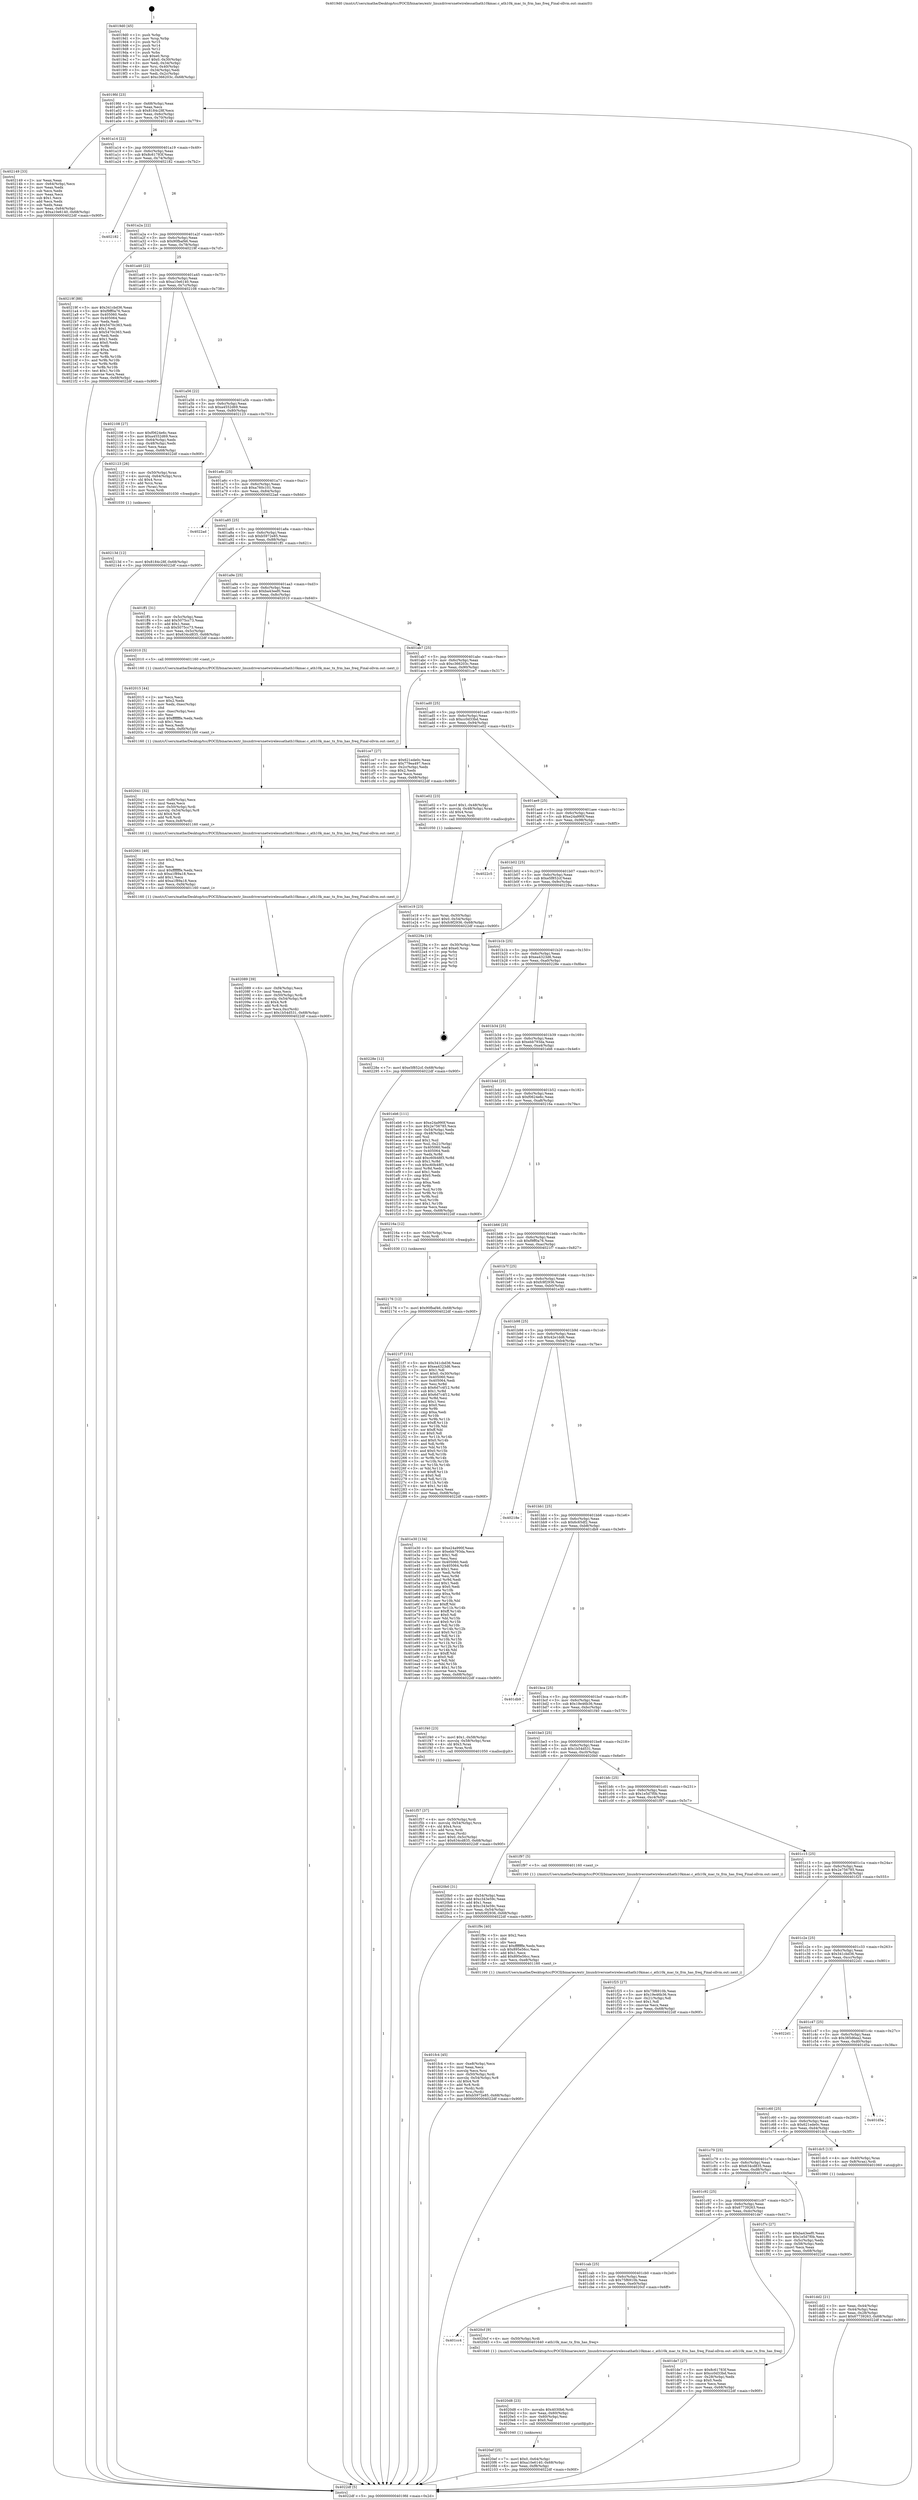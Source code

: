 digraph "0x4019d0" {
  label = "0x4019d0 (/mnt/c/Users/mathe/Desktop/tcc/POCII/binaries/extr_linuxdriversnetwirelessathath10kmac.c_ath10k_mac_tx_frm_has_freq_Final-ollvm.out::main(0))"
  labelloc = "t"
  node[shape=record]

  Entry [label="",width=0.3,height=0.3,shape=circle,fillcolor=black,style=filled]
  "0x4019fd" [label="{
     0x4019fd [23]\l
     | [instrs]\l
     &nbsp;&nbsp;0x4019fd \<+3\>: mov -0x68(%rbp),%eax\l
     &nbsp;&nbsp;0x401a00 \<+2\>: mov %eax,%ecx\l
     &nbsp;&nbsp;0x401a02 \<+6\>: sub $0x8184c28f,%ecx\l
     &nbsp;&nbsp;0x401a08 \<+3\>: mov %eax,-0x6c(%rbp)\l
     &nbsp;&nbsp;0x401a0b \<+3\>: mov %ecx,-0x70(%rbp)\l
     &nbsp;&nbsp;0x401a0e \<+6\>: je 0000000000402149 \<main+0x779\>\l
  }"]
  "0x402149" [label="{
     0x402149 [33]\l
     | [instrs]\l
     &nbsp;&nbsp;0x402149 \<+2\>: xor %eax,%eax\l
     &nbsp;&nbsp;0x40214b \<+3\>: mov -0x64(%rbp),%ecx\l
     &nbsp;&nbsp;0x40214e \<+2\>: mov %eax,%edx\l
     &nbsp;&nbsp;0x402150 \<+2\>: sub %ecx,%edx\l
     &nbsp;&nbsp;0x402152 \<+2\>: mov %eax,%ecx\l
     &nbsp;&nbsp;0x402154 \<+3\>: sub $0x1,%ecx\l
     &nbsp;&nbsp;0x402157 \<+2\>: add %ecx,%edx\l
     &nbsp;&nbsp;0x402159 \<+2\>: sub %edx,%eax\l
     &nbsp;&nbsp;0x40215b \<+3\>: mov %eax,-0x64(%rbp)\l
     &nbsp;&nbsp;0x40215e \<+7\>: movl $0xa10e6140,-0x68(%rbp)\l
     &nbsp;&nbsp;0x402165 \<+5\>: jmp 00000000004022df \<main+0x90f\>\l
  }"]
  "0x401a14" [label="{
     0x401a14 [22]\l
     | [instrs]\l
     &nbsp;&nbsp;0x401a14 \<+5\>: jmp 0000000000401a19 \<main+0x49\>\l
     &nbsp;&nbsp;0x401a19 \<+3\>: mov -0x6c(%rbp),%eax\l
     &nbsp;&nbsp;0x401a1c \<+5\>: sub $0x8c61783f,%eax\l
     &nbsp;&nbsp;0x401a21 \<+3\>: mov %eax,-0x74(%rbp)\l
     &nbsp;&nbsp;0x401a24 \<+6\>: je 0000000000402182 \<main+0x7b2\>\l
  }"]
  Exit [label="",width=0.3,height=0.3,shape=circle,fillcolor=black,style=filled,peripheries=2]
  "0x402182" [label="{
     0x402182\l
  }", style=dashed]
  "0x401a2a" [label="{
     0x401a2a [22]\l
     | [instrs]\l
     &nbsp;&nbsp;0x401a2a \<+5\>: jmp 0000000000401a2f \<main+0x5f\>\l
     &nbsp;&nbsp;0x401a2f \<+3\>: mov -0x6c(%rbp),%eax\l
     &nbsp;&nbsp;0x401a32 \<+5\>: sub $0x90fbaf46,%eax\l
     &nbsp;&nbsp;0x401a37 \<+3\>: mov %eax,-0x78(%rbp)\l
     &nbsp;&nbsp;0x401a3a \<+6\>: je 000000000040219f \<main+0x7cf\>\l
  }"]
  "0x402176" [label="{
     0x402176 [12]\l
     | [instrs]\l
     &nbsp;&nbsp;0x402176 \<+7\>: movl $0x90fbaf46,-0x68(%rbp)\l
     &nbsp;&nbsp;0x40217d \<+5\>: jmp 00000000004022df \<main+0x90f\>\l
  }"]
  "0x40219f" [label="{
     0x40219f [88]\l
     | [instrs]\l
     &nbsp;&nbsp;0x40219f \<+5\>: mov $0x341cbd36,%eax\l
     &nbsp;&nbsp;0x4021a4 \<+5\>: mov $0xf9ff0a76,%ecx\l
     &nbsp;&nbsp;0x4021a9 \<+7\>: mov 0x405060,%edx\l
     &nbsp;&nbsp;0x4021b0 \<+7\>: mov 0x405064,%esi\l
     &nbsp;&nbsp;0x4021b7 \<+2\>: mov %edx,%edi\l
     &nbsp;&nbsp;0x4021b9 \<+6\>: add $0x5470c363,%edi\l
     &nbsp;&nbsp;0x4021bf \<+3\>: sub $0x1,%edi\l
     &nbsp;&nbsp;0x4021c2 \<+6\>: sub $0x5470c363,%edi\l
     &nbsp;&nbsp;0x4021c8 \<+3\>: imul %edi,%edx\l
     &nbsp;&nbsp;0x4021cb \<+3\>: and $0x1,%edx\l
     &nbsp;&nbsp;0x4021ce \<+3\>: cmp $0x0,%edx\l
     &nbsp;&nbsp;0x4021d1 \<+4\>: sete %r8b\l
     &nbsp;&nbsp;0x4021d5 \<+3\>: cmp $0xa,%esi\l
     &nbsp;&nbsp;0x4021d8 \<+4\>: setl %r9b\l
     &nbsp;&nbsp;0x4021dc \<+3\>: mov %r8b,%r10b\l
     &nbsp;&nbsp;0x4021df \<+3\>: and %r9b,%r10b\l
     &nbsp;&nbsp;0x4021e2 \<+3\>: xor %r9b,%r8b\l
     &nbsp;&nbsp;0x4021e5 \<+3\>: or %r8b,%r10b\l
     &nbsp;&nbsp;0x4021e8 \<+4\>: test $0x1,%r10b\l
     &nbsp;&nbsp;0x4021ec \<+3\>: cmovne %ecx,%eax\l
     &nbsp;&nbsp;0x4021ef \<+3\>: mov %eax,-0x68(%rbp)\l
     &nbsp;&nbsp;0x4021f2 \<+5\>: jmp 00000000004022df \<main+0x90f\>\l
  }"]
  "0x401a40" [label="{
     0x401a40 [22]\l
     | [instrs]\l
     &nbsp;&nbsp;0x401a40 \<+5\>: jmp 0000000000401a45 \<main+0x75\>\l
     &nbsp;&nbsp;0x401a45 \<+3\>: mov -0x6c(%rbp),%eax\l
     &nbsp;&nbsp;0x401a48 \<+5\>: sub $0xa10e6140,%eax\l
     &nbsp;&nbsp;0x401a4d \<+3\>: mov %eax,-0x7c(%rbp)\l
     &nbsp;&nbsp;0x401a50 \<+6\>: je 0000000000402108 \<main+0x738\>\l
  }"]
  "0x40213d" [label="{
     0x40213d [12]\l
     | [instrs]\l
     &nbsp;&nbsp;0x40213d \<+7\>: movl $0x8184c28f,-0x68(%rbp)\l
     &nbsp;&nbsp;0x402144 \<+5\>: jmp 00000000004022df \<main+0x90f\>\l
  }"]
  "0x402108" [label="{
     0x402108 [27]\l
     | [instrs]\l
     &nbsp;&nbsp;0x402108 \<+5\>: mov $0xf0624e6c,%eax\l
     &nbsp;&nbsp;0x40210d \<+5\>: mov $0xa4552d69,%ecx\l
     &nbsp;&nbsp;0x402112 \<+3\>: mov -0x64(%rbp),%edx\l
     &nbsp;&nbsp;0x402115 \<+3\>: cmp -0x48(%rbp),%edx\l
     &nbsp;&nbsp;0x402118 \<+3\>: cmovl %ecx,%eax\l
     &nbsp;&nbsp;0x40211b \<+3\>: mov %eax,-0x68(%rbp)\l
     &nbsp;&nbsp;0x40211e \<+5\>: jmp 00000000004022df \<main+0x90f\>\l
  }"]
  "0x401a56" [label="{
     0x401a56 [22]\l
     | [instrs]\l
     &nbsp;&nbsp;0x401a56 \<+5\>: jmp 0000000000401a5b \<main+0x8b\>\l
     &nbsp;&nbsp;0x401a5b \<+3\>: mov -0x6c(%rbp),%eax\l
     &nbsp;&nbsp;0x401a5e \<+5\>: sub $0xa4552d69,%eax\l
     &nbsp;&nbsp;0x401a63 \<+3\>: mov %eax,-0x80(%rbp)\l
     &nbsp;&nbsp;0x401a66 \<+6\>: je 0000000000402123 \<main+0x753\>\l
  }"]
  "0x4020ef" [label="{
     0x4020ef [25]\l
     | [instrs]\l
     &nbsp;&nbsp;0x4020ef \<+7\>: movl $0x0,-0x64(%rbp)\l
     &nbsp;&nbsp;0x4020f6 \<+7\>: movl $0xa10e6140,-0x68(%rbp)\l
     &nbsp;&nbsp;0x4020fd \<+6\>: mov %eax,-0xf8(%rbp)\l
     &nbsp;&nbsp;0x402103 \<+5\>: jmp 00000000004022df \<main+0x90f\>\l
  }"]
  "0x402123" [label="{
     0x402123 [26]\l
     | [instrs]\l
     &nbsp;&nbsp;0x402123 \<+4\>: mov -0x50(%rbp),%rax\l
     &nbsp;&nbsp;0x402127 \<+4\>: movslq -0x64(%rbp),%rcx\l
     &nbsp;&nbsp;0x40212b \<+4\>: shl $0x4,%rcx\l
     &nbsp;&nbsp;0x40212f \<+3\>: add %rcx,%rax\l
     &nbsp;&nbsp;0x402132 \<+3\>: mov (%rax),%rax\l
     &nbsp;&nbsp;0x402135 \<+3\>: mov %rax,%rdi\l
     &nbsp;&nbsp;0x402138 \<+5\>: call 0000000000401030 \<free@plt\>\l
     | [calls]\l
     &nbsp;&nbsp;0x401030 \{1\} (unknown)\l
  }"]
  "0x401a6c" [label="{
     0x401a6c [25]\l
     | [instrs]\l
     &nbsp;&nbsp;0x401a6c \<+5\>: jmp 0000000000401a71 \<main+0xa1\>\l
     &nbsp;&nbsp;0x401a71 \<+3\>: mov -0x6c(%rbp),%eax\l
     &nbsp;&nbsp;0x401a74 \<+5\>: sub $0xa760c101,%eax\l
     &nbsp;&nbsp;0x401a79 \<+6\>: mov %eax,-0x84(%rbp)\l
     &nbsp;&nbsp;0x401a7f \<+6\>: je 00000000004022ad \<main+0x8dd\>\l
  }"]
  "0x4020d8" [label="{
     0x4020d8 [23]\l
     | [instrs]\l
     &nbsp;&nbsp;0x4020d8 \<+10\>: movabs $0x4030b6,%rdi\l
     &nbsp;&nbsp;0x4020e2 \<+3\>: mov %eax,-0x60(%rbp)\l
     &nbsp;&nbsp;0x4020e5 \<+3\>: mov -0x60(%rbp),%esi\l
     &nbsp;&nbsp;0x4020e8 \<+2\>: mov $0x0,%al\l
     &nbsp;&nbsp;0x4020ea \<+5\>: call 0000000000401040 \<printf@plt\>\l
     | [calls]\l
     &nbsp;&nbsp;0x401040 \{1\} (unknown)\l
  }"]
  "0x4022ad" [label="{
     0x4022ad\l
  }", style=dashed]
  "0x401a85" [label="{
     0x401a85 [25]\l
     | [instrs]\l
     &nbsp;&nbsp;0x401a85 \<+5\>: jmp 0000000000401a8a \<main+0xba\>\l
     &nbsp;&nbsp;0x401a8a \<+3\>: mov -0x6c(%rbp),%eax\l
     &nbsp;&nbsp;0x401a8d \<+5\>: sub $0xb5972e85,%eax\l
     &nbsp;&nbsp;0x401a92 \<+6\>: mov %eax,-0x88(%rbp)\l
     &nbsp;&nbsp;0x401a98 \<+6\>: je 0000000000401ff1 \<main+0x621\>\l
  }"]
  "0x401cc4" [label="{
     0x401cc4\l
  }", style=dashed]
  "0x401ff1" [label="{
     0x401ff1 [31]\l
     | [instrs]\l
     &nbsp;&nbsp;0x401ff1 \<+3\>: mov -0x5c(%rbp),%eax\l
     &nbsp;&nbsp;0x401ff4 \<+5\>: add $0x5075cc73,%eax\l
     &nbsp;&nbsp;0x401ff9 \<+3\>: add $0x1,%eax\l
     &nbsp;&nbsp;0x401ffc \<+5\>: sub $0x5075cc73,%eax\l
     &nbsp;&nbsp;0x402001 \<+3\>: mov %eax,-0x5c(%rbp)\l
     &nbsp;&nbsp;0x402004 \<+7\>: movl $0x634cd835,-0x68(%rbp)\l
     &nbsp;&nbsp;0x40200b \<+5\>: jmp 00000000004022df \<main+0x90f\>\l
  }"]
  "0x401a9e" [label="{
     0x401a9e [25]\l
     | [instrs]\l
     &nbsp;&nbsp;0x401a9e \<+5\>: jmp 0000000000401aa3 \<main+0xd3\>\l
     &nbsp;&nbsp;0x401aa3 \<+3\>: mov -0x6c(%rbp),%eax\l
     &nbsp;&nbsp;0x401aa6 \<+5\>: sub $0xba43eef0,%eax\l
     &nbsp;&nbsp;0x401aab \<+6\>: mov %eax,-0x8c(%rbp)\l
     &nbsp;&nbsp;0x401ab1 \<+6\>: je 0000000000402010 \<main+0x640\>\l
  }"]
  "0x4020cf" [label="{
     0x4020cf [9]\l
     | [instrs]\l
     &nbsp;&nbsp;0x4020cf \<+4\>: mov -0x50(%rbp),%rdi\l
     &nbsp;&nbsp;0x4020d3 \<+5\>: call 0000000000401640 \<ath10k_mac_tx_frm_has_freq\>\l
     | [calls]\l
     &nbsp;&nbsp;0x401640 \{1\} (/mnt/c/Users/mathe/Desktop/tcc/POCII/binaries/extr_linuxdriversnetwirelessathath10kmac.c_ath10k_mac_tx_frm_has_freq_Final-ollvm.out::ath10k_mac_tx_frm_has_freq)\l
  }"]
  "0x402010" [label="{
     0x402010 [5]\l
     | [instrs]\l
     &nbsp;&nbsp;0x402010 \<+5\>: call 0000000000401160 \<next_i\>\l
     | [calls]\l
     &nbsp;&nbsp;0x401160 \{1\} (/mnt/c/Users/mathe/Desktop/tcc/POCII/binaries/extr_linuxdriversnetwirelessathath10kmac.c_ath10k_mac_tx_frm_has_freq_Final-ollvm.out::next_i)\l
  }"]
  "0x401ab7" [label="{
     0x401ab7 [25]\l
     | [instrs]\l
     &nbsp;&nbsp;0x401ab7 \<+5\>: jmp 0000000000401abc \<main+0xec\>\l
     &nbsp;&nbsp;0x401abc \<+3\>: mov -0x6c(%rbp),%eax\l
     &nbsp;&nbsp;0x401abf \<+5\>: sub $0xc366203c,%eax\l
     &nbsp;&nbsp;0x401ac4 \<+6\>: mov %eax,-0x90(%rbp)\l
     &nbsp;&nbsp;0x401aca \<+6\>: je 0000000000401ce7 \<main+0x317\>\l
  }"]
  "0x402089" [label="{
     0x402089 [39]\l
     | [instrs]\l
     &nbsp;&nbsp;0x402089 \<+6\>: mov -0xf4(%rbp),%ecx\l
     &nbsp;&nbsp;0x40208f \<+3\>: imul %eax,%ecx\l
     &nbsp;&nbsp;0x402092 \<+4\>: mov -0x50(%rbp),%rdi\l
     &nbsp;&nbsp;0x402096 \<+4\>: movslq -0x54(%rbp),%r8\l
     &nbsp;&nbsp;0x40209a \<+4\>: shl $0x4,%r8\l
     &nbsp;&nbsp;0x40209e \<+3\>: add %r8,%rdi\l
     &nbsp;&nbsp;0x4020a1 \<+3\>: mov %ecx,0xc(%rdi)\l
     &nbsp;&nbsp;0x4020a4 \<+7\>: movl $0x1b54d531,-0x68(%rbp)\l
     &nbsp;&nbsp;0x4020ab \<+5\>: jmp 00000000004022df \<main+0x90f\>\l
  }"]
  "0x401ce7" [label="{
     0x401ce7 [27]\l
     | [instrs]\l
     &nbsp;&nbsp;0x401ce7 \<+5\>: mov $0x621ede0c,%eax\l
     &nbsp;&nbsp;0x401cec \<+5\>: mov $0x779ea497,%ecx\l
     &nbsp;&nbsp;0x401cf1 \<+3\>: mov -0x2c(%rbp),%edx\l
     &nbsp;&nbsp;0x401cf4 \<+3\>: cmp $0x2,%edx\l
     &nbsp;&nbsp;0x401cf7 \<+3\>: cmovne %ecx,%eax\l
     &nbsp;&nbsp;0x401cfa \<+3\>: mov %eax,-0x68(%rbp)\l
     &nbsp;&nbsp;0x401cfd \<+5\>: jmp 00000000004022df \<main+0x90f\>\l
  }"]
  "0x401ad0" [label="{
     0x401ad0 [25]\l
     | [instrs]\l
     &nbsp;&nbsp;0x401ad0 \<+5\>: jmp 0000000000401ad5 \<main+0x105\>\l
     &nbsp;&nbsp;0x401ad5 \<+3\>: mov -0x6c(%rbp),%eax\l
     &nbsp;&nbsp;0x401ad8 \<+5\>: sub $0xcc0d33bd,%eax\l
     &nbsp;&nbsp;0x401add \<+6\>: mov %eax,-0x94(%rbp)\l
     &nbsp;&nbsp;0x401ae3 \<+6\>: je 0000000000401e02 \<main+0x432\>\l
  }"]
  "0x4022df" [label="{
     0x4022df [5]\l
     | [instrs]\l
     &nbsp;&nbsp;0x4022df \<+5\>: jmp 00000000004019fd \<main+0x2d\>\l
  }"]
  "0x4019d0" [label="{
     0x4019d0 [45]\l
     | [instrs]\l
     &nbsp;&nbsp;0x4019d0 \<+1\>: push %rbp\l
     &nbsp;&nbsp;0x4019d1 \<+3\>: mov %rsp,%rbp\l
     &nbsp;&nbsp;0x4019d4 \<+2\>: push %r15\l
     &nbsp;&nbsp;0x4019d6 \<+2\>: push %r14\l
     &nbsp;&nbsp;0x4019d8 \<+2\>: push %r12\l
     &nbsp;&nbsp;0x4019da \<+1\>: push %rbx\l
     &nbsp;&nbsp;0x4019db \<+7\>: sub $0xe0,%rsp\l
     &nbsp;&nbsp;0x4019e2 \<+7\>: movl $0x0,-0x30(%rbp)\l
     &nbsp;&nbsp;0x4019e9 \<+3\>: mov %edi,-0x34(%rbp)\l
     &nbsp;&nbsp;0x4019ec \<+4\>: mov %rsi,-0x40(%rbp)\l
     &nbsp;&nbsp;0x4019f0 \<+3\>: mov -0x34(%rbp),%edi\l
     &nbsp;&nbsp;0x4019f3 \<+3\>: mov %edi,-0x2c(%rbp)\l
     &nbsp;&nbsp;0x4019f6 \<+7\>: movl $0xc366203c,-0x68(%rbp)\l
  }"]
  "0x402061" [label="{
     0x402061 [40]\l
     | [instrs]\l
     &nbsp;&nbsp;0x402061 \<+5\>: mov $0x2,%ecx\l
     &nbsp;&nbsp;0x402066 \<+1\>: cltd\l
     &nbsp;&nbsp;0x402067 \<+2\>: idiv %ecx\l
     &nbsp;&nbsp;0x402069 \<+6\>: imul $0xfffffffe,%edx,%ecx\l
     &nbsp;&nbsp;0x40206f \<+6\>: sub $0xa1f89a18,%ecx\l
     &nbsp;&nbsp;0x402075 \<+3\>: add $0x1,%ecx\l
     &nbsp;&nbsp;0x402078 \<+6\>: add $0xa1f89a18,%ecx\l
     &nbsp;&nbsp;0x40207e \<+6\>: mov %ecx,-0xf4(%rbp)\l
     &nbsp;&nbsp;0x402084 \<+5\>: call 0000000000401160 \<next_i\>\l
     | [calls]\l
     &nbsp;&nbsp;0x401160 \{1\} (/mnt/c/Users/mathe/Desktop/tcc/POCII/binaries/extr_linuxdriversnetwirelessathath10kmac.c_ath10k_mac_tx_frm_has_freq_Final-ollvm.out::next_i)\l
  }"]
  "0x401e02" [label="{
     0x401e02 [23]\l
     | [instrs]\l
     &nbsp;&nbsp;0x401e02 \<+7\>: movl $0x1,-0x48(%rbp)\l
     &nbsp;&nbsp;0x401e09 \<+4\>: movslq -0x48(%rbp),%rax\l
     &nbsp;&nbsp;0x401e0d \<+4\>: shl $0x4,%rax\l
     &nbsp;&nbsp;0x401e11 \<+3\>: mov %rax,%rdi\l
     &nbsp;&nbsp;0x401e14 \<+5\>: call 0000000000401050 \<malloc@plt\>\l
     | [calls]\l
     &nbsp;&nbsp;0x401050 \{1\} (unknown)\l
  }"]
  "0x401ae9" [label="{
     0x401ae9 [25]\l
     | [instrs]\l
     &nbsp;&nbsp;0x401ae9 \<+5\>: jmp 0000000000401aee \<main+0x11e\>\l
     &nbsp;&nbsp;0x401aee \<+3\>: mov -0x6c(%rbp),%eax\l
     &nbsp;&nbsp;0x401af1 \<+5\>: sub $0xe24a990f,%eax\l
     &nbsp;&nbsp;0x401af6 \<+6\>: mov %eax,-0x98(%rbp)\l
     &nbsp;&nbsp;0x401afc \<+6\>: je 00000000004022c5 \<main+0x8f5\>\l
  }"]
  "0x402041" [label="{
     0x402041 [32]\l
     | [instrs]\l
     &nbsp;&nbsp;0x402041 \<+6\>: mov -0xf0(%rbp),%ecx\l
     &nbsp;&nbsp;0x402047 \<+3\>: imul %eax,%ecx\l
     &nbsp;&nbsp;0x40204a \<+4\>: mov -0x50(%rbp),%rdi\l
     &nbsp;&nbsp;0x40204e \<+4\>: movslq -0x54(%rbp),%r8\l
     &nbsp;&nbsp;0x402052 \<+4\>: shl $0x4,%r8\l
     &nbsp;&nbsp;0x402056 \<+3\>: add %r8,%rdi\l
     &nbsp;&nbsp;0x402059 \<+3\>: mov %ecx,0x8(%rdi)\l
     &nbsp;&nbsp;0x40205c \<+5\>: call 0000000000401160 \<next_i\>\l
     | [calls]\l
     &nbsp;&nbsp;0x401160 \{1\} (/mnt/c/Users/mathe/Desktop/tcc/POCII/binaries/extr_linuxdriversnetwirelessathath10kmac.c_ath10k_mac_tx_frm_has_freq_Final-ollvm.out::next_i)\l
  }"]
  "0x4022c5" [label="{
     0x4022c5\l
  }", style=dashed]
  "0x401b02" [label="{
     0x401b02 [25]\l
     | [instrs]\l
     &nbsp;&nbsp;0x401b02 \<+5\>: jmp 0000000000401b07 \<main+0x137\>\l
     &nbsp;&nbsp;0x401b07 \<+3\>: mov -0x6c(%rbp),%eax\l
     &nbsp;&nbsp;0x401b0a \<+5\>: sub $0xe5f852cf,%eax\l
     &nbsp;&nbsp;0x401b0f \<+6\>: mov %eax,-0x9c(%rbp)\l
     &nbsp;&nbsp;0x401b15 \<+6\>: je 000000000040229a \<main+0x8ca\>\l
  }"]
  "0x402015" [label="{
     0x402015 [44]\l
     | [instrs]\l
     &nbsp;&nbsp;0x402015 \<+2\>: xor %ecx,%ecx\l
     &nbsp;&nbsp;0x402017 \<+5\>: mov $0x2,%edx\l
     &nbsp;&nbsp;0x40201c \<+6\>: mov %edx,-0xec(%rbp)\l
     &nbsp;&nbsp;0x402022 \<+1\>: cltd\l
     &nbsp;&nbsp;0x402023 \<+6\>: mov -0xec(%rbp),%esi\l
     &nbsp;&nbsp;0x402029 \<+2\>: idiv %esi\l
     &nbsp;&nbsp;0x40202b \<+6\>: imul $0xfffffffe,%edx,%edx\l
     &nbsp;&nbsp;0x402031 \<+3\>: sub $0x1,%ecx\l
     &nbsp;&nbsp;0x402034 \<+2\>: sub %ecx,%edx\l
     &nbsp;&nbsp;0x402036 \<+6\>: mov %edx,-0xf0(%rbp)\l
     &nbsp;&nbsp;0x40203c \<+5\>: call 0000000000401160 \<next_i\>\l
     | [calls]\l
     &nbsp;&nbsp;0x401160 \{1\} (/mnt/c/Users/mathe/Desktop/tcc/POCII/binaries/extr_linuxdriversnetwirelessathath10kmac.c_ath10k_mac_tx_frm_has_freq_Final-ollvm.out::next_i)\l
  }"]
  "0x40229a" [label="{
     0x40229a [19]\l
     | [instrs]\l
     &nbsp;&nbsp;0x40229a \<+3\>: mov -0x30(%rbp),%eax\l
     &nbsp;&nbsp;0x40229d \<+7\>: add $0xe0,%rsp\l
     &nbsp;&nbsp;0x4022a4 \<+1\>: pop %rbx\l
     &nbsp;&nbsp;0x4022a5 \<+2\>: pop %r12\l
     &nbsp;&nbsp;0x4022a7 \<+2\>: pop %r14\l
     &nbsp;&nbsp;0x4022a9 \<+2\>: pop %r15\l
     &nbsp;&nbsp;0x4022ab \<+1\>: pop %rbp\l
     &nbsp;&nbsp;0x4022ac \<+1\>: ret\l
  }"]
  "0x401b1b" [label="{
     0x401b1b [25]\l
     | [instrs]\l
     &nbsp;&nbsp;0x401b1b \<+5\>: jmp 0000000000401b20 \<main+0x150\>\l
     &nbsp;&nbsp;0x401b20 \<+3\>: mov -0x6c(%rbp),%eax\l
     &nbsp;&nbsp;0x401b23 \<+5\>: sub $0xea4323d6,%eax\l
     &nbsp;&nbsp;0x401b28 \<+6\>: mov %eax,-0xa0(%rbp)\l
     &nbsp;&nbsp;0x401b2e \<+6\>: je 000000000040228e \<main+0x8be\>\l
  }"]
  "0x401fc4" [label="{
     0x401fc4 [45]\l
     | [instrs]\l
     &nbsp;&nbsp;0x401fc4 \<+6\>: mov -0xe8(%rbp),%ecx\l
     &nbsp;&nbsp;0x401fca \<+3\>: imul %eax,%ecx\l
     &nbsp;&nbsp;0x401fcd \<+3\>: movslq %ecx,%rsi\l
     &nbsp;&nbsp;0x401fd0 \<+4\>: mov -0x50(%rbp),%rdi\l
     &nbsp;&nbsp;0x401fd4 \<+4\>: movslq -0x54(%rbp),%r8\l
     &nbsp;&nbsp;0x401fd8 \<+4\>: shl $0x4,%r8\l
     &nbsp;&nbsp;0x401fdc \<+3\>: add %r8,%rdi\l
     &nbsp;&nbsp;0x401fdf \<+3\>: mov (%rdi),%rdi\l
     &nbsp;&nbsp;0x401fe2 \<+3\>: mov %rsi,(%rdi)\l
     &nbsp;&nbsp;0x401fe5 \<+7\>: movl $0xb5972e85,-0x68(%rbp)\l
     &nbsp;&nbsp;0x401fec \<+5\>: jmp 00000000004022df \<main+0x90f\>\l
  }"]
  "0x40228e" [label="{
     0x40228e [12]\l
     | [instrs]\l
     &nbsp;&nbsp;0x40228e \<+7\>: movl $0xe5f852cf,-0x68(%rbp)\l
     &nbsp;&nbsp;0x402295 \<+5\>: jmp 00000000004022df \<main+0x90f\>\l
  }"]
  "0x401b34" [label="{
     0x401b34 [25]\l
     | [instrs]\l
     &nbsp;&nbsp;0x401b34 \<+5\>: jmp 0000000000401b39 \<main+0x169\>\l
     &nbsp;&nbsp;0x401b39 \<+3\>: mov -0x6c(%rbp),%eax\l
     &nbsp;&nbsp;0x401b3c \<+5\>: sub $0xebb793da,%eax\l
     &nbsp;&nbsp;0x401b41 \<+6\>: mov %eax,-0xa4(%rbp)\l
     &nbsp;&nbsp;0x401b47 \<+6\>: je 0000000000401eb6 \<main+0x4e6\>\l
  }"]
  "0x401f9c" [label="{
     0x401f9c [40]\l
     | [instrs]\l
     &nbsp;&nbsp;0x401f9c \<+5\>: mov $0x2,%ecx\l
     &nbsp;&nbsp;0x401fa1 \<+1\>: cltd\l
     &nbsp;&nbsp;0x401fa2 \<+2\>: idiv %ecx\l
     &nbsp;&nbsp;0x401fa4 \<+6\>: imul $0xfffffffe,%edx,%ecx\l
     &nbsp;&nbsp;0x401faa \<+6\>: sub $0x895e56cc,%ecx\l
     &nbsp;&nbsp;0x401fb0 \<+3\>: add $0x1,%ecx\l
     &nbsp;&nbsp;0x401fb3 \<+6\>: add $0x895e56cc,%ecx\l
     &nbsp;&nbsp;0x401fb9 \<+6\>: mov %ecx,-0xe8(%rbp)\l
     &nbsp;&nbsp;0x401fbf \<+5\>: call 0000000000401160 \<next_i\>\l
     | [calls]\l
     &nbsp;&nbsp;0x401160 \{1\} (/mnt/c/Users/mathe/Desktop/tcc/POCII/binaries/extr_linuxdriversnetwirelessathath10kmac.c_ath10k_mac_tx_frm_has_freq_Final-ollvm.out::next_i)\l
  }"]
  "0x401eb6" [label="{
     0x401eb6 [111]\l
     | [instrs]\l
     &nbsp;&nbsp;0x401eb6 \<+5\>: mov $0xe24a990f,%eax\l
     &nbsp;&nbsp;0x401ebb \<+5\>: mov $0x2e756785,%ecx\l
     &nbsp;&nbsp;0x401ec0 \<+3\>: mov -0x54(%rbp),%edx\l
     &nbsp;&nbsp;0x401ec3 \<+3\>: cmp -0x48(%rbp),%edx\l
     &nbsp;&nbsp;0x401ec6 \<+4\>: setl %sil\l
     &nbsp;&nbsp;0x401eca \<+4\>: and $0x1,%sil\l
     &nbsp;&nbsp;0x401ece \<+4\>: mov %sil,-0x21(%rbp)\l
     &nbsp;&nbsp;0x401ed2 \<+7\>: mov 0x405060,%edx\l
     &nbsp;&nbsp;0x401ed9 \<+7\>: mov 0x405064,%edi\l
     &nbsp;&nbsp;0x401ee0 \<+3\>: mov %edx,%r8d\l
     &nbsp;&nbsp;0x401ee3 \<+7\>: add $0xc60b48f3,%r8d\l
     &nbsp;&nbsp;0x401eea \<+4\>: sub $0x1,%r8d\l
     &nbsp;&nbsp;0x401eee \<+7\>: sub $0xc60b48f3,%r8d\l
     &nbsp;&nbsp;0x401ef5 \<+4\>: imul %r8d,%edx\l
     &nbsp;&nbsp;0x401ef9 \<+3\>: and $0x1,%edx\l
     &nbsp;&nbsp;0x401efc \<+3\>: cmp $0x0,%edx\l
     &nbsp;&nbsp;0x401eff \<+4\>: sete %sil\l
     &nbsp;&nbsp;0x401f03 \<+3\>: cmp $0xa,%edi\l
     &nbsp;&nbsp;0x401f06 \<+4\>: setl %r9b\l
     &nbsp;&nbsp;0x401f0a \<+3\>: mov %sil,%r10b\l
     &nbsp;&nbsp;0x401f0d \<+3\>: and %r9b,%r10b\l
     &nbsp;&nbsp;0x401f10 \<+3\>: xor %r9b,%sil\l
     &nbsp;&nbsp;0x401f13 \<+3\>: or %sil,%r10b\l
     &nbsp;&nbsp;0x401f16 \<+4\>: test $0x1,%r10b\l
     &nbsp;&nbsp;0x401f1a \<+3\>: cmovne %ecx,%eax\l
     &nbsp;&nbsp;0x401f1d \<+3\>: mov %eax,-0x68(%rbp)\l
     &nbsp;&nbsp;0x401f20 \<+5\>: jmp 00000000004022df \<main+0x90f\>\l
  }"]
  "0x401b4d" [label="{
     0x401b4d [25]\l
     | [instrs]\l
     &nbsp;&nbsp;0x401b4d \<+5\>: jmp 0000000000401b52 \<main+0x182\>\l
     &nbsp;&nbsp;0x401b52 \<+3\>: mov -0x6c(%rbp),%eax\l
     &nbsp;&nbsp;0x401b55 \<+5\>: sub $0xf0624e6c,%eax\l
     &nbsp;&nbsp;0x401b5a \<+6\>: mov %eax,-0xa8(%rbp)\l
     &nbsp;&nbsp;0x401b60 \<+6\>: je 000000000040216a \<main+0x79a\>\l
  }"]
  "0x401f57" [label="{
     0x401f57 [37]\l
     | [instrs]\l
     &nbsp;&nbsp;0x401f57 \<+4\>: mov -0x50(%rbp),%rdi\l
     &nbsp;&nbsp;0x401f5b \<+4\>: movslq -0x54(%rbp),%rcx\l
     &nbsp;&nbsp;0x401f5f \<+4\>: shl $0x4,%rcx\l
     &nbsp;&nbsp;0x401f63 \<+3\>: add %rcx,%rdi\l
     &nbsp;&nbsp;0x401f66 \<+3\>: mov %rax,(%rdi)\l
     &nbsp;&nbsp;0x401f69 \<+7\>: movl $0x0,-0x5c(%rbp)\l
     &nbsp;&nbsp;0x401f70 \<+7\>: movl $0x634cd835,-0x68(%rbp)\l
     &nbsp;&nbsp;0x401f77 \<+5\>: jmp 00000000004022df \<main+0x90f\>\l
  }"]
  "0x40216a" [label="{
     0x40216a [12]\l
     | [instrs]\l
     &nbsp;&nbsp;0x40216a \<+4\>: mov -0x50(%rbp),%rax\l
     &nbsp;&nbsp;0x40216e \<+3\>: mov %rax,%rdi\l
     &nbsp;&nbsp;0x402171 \<+5\>: call 0000000000401030 \<free@plt\>\l
     | [calls]\l
     &nbsp;&nbsp;0x401030 \{1\} (unknown)\l
  }"]
  "0x401b66" [label="{
     0x401b66 [25]\l
     | [instrs]\l
     &nbsp;&nbsp;0x401b66 \<+5\>: jmp 0000000000401b6b \<main+0x19b\>\l
     &nbsp;&nbsp;0x401b6b \<+3\>: mov -0x6c(%rbp),%eax\l
     &nbsp;&nbsp;0x401b6e \<+5\>: sub $0xf9ff0a76,%eax\l
     &nbsp;&nbsp;0x401b73 \<+6\>: mov %eax,-0xac(%rbp)\l
     &nbsp;&nbsp;0x401b79 \<+6\>: je 00000000004021f7 \<main+0x827\>\l
  }"]
  "0x401e19" [label="{
     0x401e19 [23]\l
     | [instrs]\l
     &nbsp;&nbsp;0x401e19 \<+4\>: mov %rax,-0x50(%rbp)\l
     &nbsp;&nbsp;0x401e1d \<+7\>: movl $0x0,-0x54(%rbp)\l
     &nbsp;&nbsp;0x401e24 \<+7\>: movl $0xfc9f2936,-0x68(%rbp)\l
     &nbsp;&nbsp;0x401e2b \<+5\>: jmp 00000000004022df \<main+0x90f\>\l
  }"]
  "0x4021f7" [label="{
     0x4021f7 [151]\l
     | [instrs]\l
     &nbsp;&nbsp;0x4021f7 \<+5\>: mov $0x341cbd36,%eax\l
     &nbsp;&nbsp;0x4021fc \<+5\>: mov $0xea4323d6,%ecx\l
     &nbsp;&nbsp;0x402201 \<+2\>: mov $0x1,%dl\l
     &nbsp;&nbsp;0x402203 \<+7\>: movl $0x0,-0x30(%rbp)\l
     &nbsp;&nbsp;0x40220a \<+7\>: mov 0x405060,%esi\l
     &nbsp;&nbsp;0x402211 \<+7\>: mov 0x405064,%edi\l
     &nbsp;&nbsp;0x402218 \<+3\>: mov %esi,%r8d\l
     &nbsp;&nbsp;0x40221b \<+7\>: sub $0x6d7c4f12,%r8d\l
     &nbsp;&nbsp;0x402222 \<+4\>: sub $0x1,%r8d\l
     &nbsp;&nbsp;0x402226 \<+7\>: add $0x6d7c4f12,%r8d\l
     &nbsp;&nbsp;0x40222d \<+4\>: imul %r8d,%esi\l
     &nbsp;&nbsp;0x402231 \<+3\>: and $0x1,%esi\l
     &nbsp;&nbsp;0x402234 \<+3\>: cmp $0x0,%esi\l
     &nbsp;&nbsp;0x402237 \<+4\>: sete %r9b\l
     &nbsp;&nbsp;0x40223b \<+3\>: cmp $0xa,%edi\l
     &nbsp;&nbsp;0x40223e \<+4\>: setl %r10b\l
     &nbsp;&nbsp;0x402242 \<+3\>: mov %r9b,%r11b\l
     &nbsp;&nbsp;0x402245 \<+4\>: xor $0xff,%r11b\l
     &nbsp;&nbsp;0x402249 \<+3\>: mov %r10b,%bl\l
     &nbsp;&nbsp;0x40224c \<+3\>: xor $0xff,%bl\l
     &nbsp;&nbsp;0x40224f \<+3\>: xor $0x0,%dl\l
     &nbsp;&nbsp;0x402252 \<+3\>: mov %r11b,%r14b\l
     &nbsp;&nbsp;0x402255 \<+4\>: and $0x0,%r14b\l
     &nbsp;&nbsp;0x402259 \<+3\>: and %dl,%r9b\l
     &nbsp;&nbsp;0x40225c \<+3\>: mov %bl,%r15b\l
     &nbsp;&nbsp;0x40225f \<+4\>: and $0x0,%r15b\l
     &nbsp;&nbsp;0x402263 \<+3\>: and %dl,%r10b\l
     &nbsp;&nbsp;0x402266 \<+3\>: or %r9b,%r14b\l
     &nbsp;&nbsp;0x402269 \<+3\>: or %r10b,%r15b\l
     &nbsp;&nbsp;0x40226c \<+3\>: xor %r15b,%r14b\l
     &nbsp;&nbsp;0x40226f \<+3\>: or %bl,%r11b\l
     &nbsp;&nbsp;0x402272 \<+4\>: xor $0xff,%r11b\l
     &nbsp;&nbsp;0x402276 \<+3\>: or $0x0,%dl\l
     &nbsp;&nbsp;0x402279 \<+3\>: and %dl,%r11b\l
     &nbsp;&nbsp;0x40227c \<+3\>: or %r11b,%r14b\l
     &nbsp;&nbsp;0x40227f \<+4\>: test $0x1,%r14b\l
     &nbsp;&nbsp;0x402283 \<+3\>: cmovne %ecx,%eax\l
     &nbsp;&nbsp;0x402286 \<+3\>: mov %eax,-0x68(%rbp)\l
     &nbsp;&nbsp;0x402289 \<+5\>: jmp 00000000004022df \<main+0x90f\>\l
  }"]
  "0x401b7f" [label="{
     0x401b7f [25]\l
     | [instrs]\l
     &nbsp;&nbsp;0x401b7f \<+5\>: jmp 0000000000401b84 \<main+0x1b4\>\l
     &nbsp;&nbsp;0x401b84 \<+3\>: mov -0x6c(%rbp),%eax\l
     &nbsp;&nbsp;0x401b87 \<+5\>: sub $0xfc9f2936,%eax\l
     &nbsp;&nbsp;0x401b8c \<+6\>: mov %eax,-0xb0(%rbp)\l
     &nbsp;&nbsp;0x401b92 \<+6\>: je 0000000000401e30 \<main+0x460\>\l
  }"]
  "0x401cab" [label="{
     0x401cab [25]\l
     | [instrs]\l
     &nbsp;&nbsp;0x401cab \<+5\>: jmp 0000000000401cb0 \<main+0x2e0\>\l
     &nbsp;&nbsp;0x401cb0 \<+3\>: mov -0x6c(%rbp),%eax\l
     &nbsp;&nbsp;0x401cb3 \<+5\>: sub $0x75f6910b,%eax\l
     &nbsp;&nbsp;0x401cb8 \<+6\>: mov %eax,-0xe0(%rbp)\l
     &nbsp;&nbsp;0x401cbe \<+6\>: je 00000000004020cf \<main+0x6ff\>\l
  }"]
  "0x401e30" [label="{
     0x401e30 [134]\l
     | [instrs]\l
     &nbsp;&nbsp;0x401e30 \<+5\>: mov $0xe24a990f,%eax\l
     &nbsp;&nbsp;0x401e35 \<+5\>: mov $0xebb793da,%ecx\l
     &nbsp;&nbsp;0x401e3a \<+2\>: mov $0x1,%dl\l
     &nbsp;&nbsp;0x401e3c \<+2\>: xor %esi,%esi\l
     &nbsp;&nbsp;0x401e3e \<+7\>: mov 0x405060,%edi\l
     &nbsp;&nbsp;0x401e45 \<+8\>: mov 0x405064,%r8d\l
     &nbsp;&nbsp;0x401e4d \<+3\>: sub $0x1,%esi\l
     &nbsp;&nbsp;0x401e50 \<+3\>: mov %edi,%r9d\l
     &nbsp;&nbsp;0x401e53 \<+3\>: add %esi,%r9d\l
     &nbsp;&nbsp;0x401e56 \<+4\>: imul %r9d,%edi\l
     &nbsp;&nbsp;0x401e5a \<+3\>: and $0x1,%edi\l
     &nbsp;&nbsp;0x401e5d \<+3\>: cmp $0x0,%edi\l
     &nbsp;&nbsp;0x401e60 \<+4\>: sete %r10b\l
     &nbsp;&nbsp;0x401e64 \<+4\>: cmp $0xa,%r8d\l
     &nbsp;&nbsp;0x401e68 \<+4\>: setl %r11b\l
     &nbsp;&nbsp;0x401e6c \<+3\>: mov %r10b,%bl\l
     &nbsp;&nbsp;0x401e6f \<+3\>: xor $0xff,%bl\l
     &nbsp;&nbsp;0x401e72 \<+3\>: mov %r11b,%r14b\l
     &nbsp;&nbsp;0x401e75 \<+4\>: xor $0xff,%r14b\l
     &nbsp;&nbsp;0x401e79 \<+3\>: xor $0x0,%dl\l
     &nbsp;&nbsp;0x401e7c \<+3\>: mov %bl,%r15b\l
     &nbsp;&nbsp;0x401e7f \<+4\>: and $0x0,%r15b\l
     &nbsp;&nbsp;0x401e83 \<+3\>: and %dl,%r10b\l
     &nbsp;&nbsp;0x401e86 \<+3\>: mov %r14b,%r12b\l
     &nbsp;&nbsp;0x401e89 \<+4\>: and $0x0,%r12b\l
     &nbsp;&nbsp;0x401e8d \<+3\>: and %dl,%r11b\l
     &nbsp;&nbsp;0x401e90 \<+3\>: or %r10b,%r15b\l
     &nbsp;&nbsp;0x401e93 \<+3\>: or %r11b,%r12b\l
     &nbsp;&nbsp;0x401e96 \<+3\>: xor %r12b,%r15b\l
     &nbsp;&nbsp;0x401e99 \<+3\>: or %r14b,%bl\l
     &nbsp;&nbsp;0x401e9c \<+3\>: xor $0xff,%bl\l
     &nbsp;&nbsp;0x401e9f \<+3\>: or $0x0,%dl\l
     &nbsp;&nbsp;0x401ea2 \<+2\>: and %dl,%bl\l
     &nbsp;&nbsp;0x401ea4 \<+3\>: or %bl,%r15b\l
     &nbsp;&nbsp;0x401ea7 \<+4\>: test $0x1,%r15b\l
     &nbsp;&nbsp;0x401eab \<+3\>: cmovne %ecx,%eax\l
     &nbsp;&nbsp;0x401eae \<+3\>: mov %eax,-0x68(%rbp)\l
     &nbsp;&nbsp;0x401eb1 \<+5\>: jmp 00000000004022df \<main+0x90f\>\l
  }"]
  "0x401b98" [label="{
     0x401b98 [25]\l
     | [instrs]\l
     &nbsp;&nbsp;0x401b98 \<+5\>: jmp 0000000000401b9d \<main+0x1cd\>\l
     &nbsp;&nbsp;0x401b9d \<+3\>: mov -0x6c(%rbp),%eax\l
     &nbsp;&nbsp;0x401ba0 \<+5\>: sub $0x42e1dd6,%eax\l
     &nbsp;&nbsp;0x401ba5 \<+6\>: mov %eax,-0xb4(%rbp)\l
     &nbsp;&nbsp;0x401bab \<+6\>: je 000000000040218e \<main+0x7be\>\l
  }"]
  "0x401de7" [label="{
     0x401de7 [27]\l
     | [instrs]\l
     &nbsp;&nbsp;0x401de7 \<+5\>: mov $0x8c61783f,%eax\l
     &nbsp;&nbsp;0x401dec \<+5\>: mov $0xcc0d33bd,%ecx\l
     &nbsp;&nbsp;0x401df1 \<+3\>: mov -0x28(%rbp),%edx\l
     &nbsp;&nbsp;0x401df4 \<+3\>: cmp $0x0,%edx\l
     &nbsp;&nbsp;0x401df7 \<+3\>: cmove %ecx,%eax\l
     &nbsp;&nbsp;0x401dfa \<+3\>: mov %eax,-0x68(%rbp)\l
     &nbsp;&nbsp;0x401dfd \<+5\>: jmp 00000000004022df \<main+0x90f\>\l
  }"]
  "0x40218e" [label="{
     0x40218e\l
  }", style=dashed]
  "0x401bb1" [label="{
     0x401bb1 [25]\l
     | [instrs]\l
     &nbsp;&nbsp;0x401bb1 \<+5\>: jmp 0000000000401bb6 \<main+0x1e6\>\l
     &nbsp;&nbsp;0x401bb6 \<+3\>: mov -0x6c(%rbp),%eax\l
     &nbsp;&nbsp;0x401bb9 \<+5\>: sub $0x6c65df2,%eax\l
     &nbsp;&nbsp;0x401bbe \<+6\>: mov %eax,-0xb8(%rbp)\l
     &nbsp;&nbsp;0x401bc4 \<+6\>: je 0000000000401db9 \<main+0x3e9\>\l
  }"]
  "0x401c92" [label="{
     0x401c92 [25]\l
     | [instrs]\l
     &nbsp;&nbsp;0x401c92 \<+5\>: jmp 0000000000401c97 \<main+0x2c7\>\l
     &nbsp;&nbsp;0x401c97 \<+3\>: mov -0x6c(%rbp),%eax\l
     &nbsp;&nbsp;0x401c9a \<+5\>: sub $0x67739263,%eax\l
     &nbsp;&nbsp;0x401c9f \<+6\>: mov %eax,-0xdc(%rbp)\l
     &nbsp;&nbsp;0x401ca5 \<+6\>: je 0000000000401de7 \<main+0x417\>\l
  }"]
  "0x401db9" [label="{
     0x401db9\l
  }", style=dashed]
  "0x401bca" [label="{
     0x401bca [25]\l
     | [instrs]\l
     &nbsp;&nbsp;0x401bca \<+5\>: jmp 0000000000401bcf \<main+0x1ff\>\l
     &nbsp;&nbsp;0x401bcf \<+3\>: mov -0x6c(%rbp),%eax\l
     &nbsp;&nbsp;0x401bd2 \<+5\>: sub $0x19e46b36,%eax\l
     &nbsp;&nbsp;0x401bd7 \<+6\>: mov %eax,-0xbc(%rbp)\l
     &nbsp;&nbsp;0x401bdd \<+6\>: je 0000000000401f40 \<main+0x570\>\l
  }"]
  "0x401f7c" [label="{
     0x401f7c [27]\l
     | [instrs]\l
     &nbsp;&nbsp;0x401f7c \<+5\>: mov $0xba43eef0,%eax\l
     &nbsp;&nbsp;0x401f81 \<+5\>: mov $0x1e5d7f0b,%ecx\l
     &nbsp;&nbsp;0x401f86 \<+3\>: mov -0x5c(%rbp),%edx\l
     &nbsp;&nbsp;0x401f89 \<+3\>: cmp -0x58(%rbp),%edx\l
     &nbsp;&nbsp;0x401f8c \<+3\>: cmovl %ecx,%eax\l
     &nbsp;&nbsp;0x401f8f \<+3\>: mov %eax,-0x68(%rbp)\l
     &nbsp;&nbsp;0x401f92 \<+5\>: jmp 00000000004022df \<main+0x90f\>\l
  }"]
  "0x401f40" [label="{
     0x401f40 [23]\l
     | [instrs]\l
     &nbsp;&nbsp;0x401f40 \<+7\>: movl $0x1,-0x58(%rbp)\l
     &nbsp;&nbsp;0x401f47 \<+4\>: movslq -0x58(%rbp),%rax\l
     &nbsp;&nbsp;0x401f4b \<+4\>: shl $0x3,%rax\l
     &nbsp;&nbsp;0x401f4f \<+3\>: mov %rax,%rdi\l
     &nbsp;&nbsp;0x401f52 \<+5\>: call 0000000000401050 \<malloc@plt\>\l
     | [calls]\l
     &nbsp;&nbsp;0x401050 \{1\} (unknown)\l
  }"]
  "0x401be3" [label="{
     0x401be3 [25]\l
     | [instrs]\l
     &nbsp;&nbsp;0x401be3 \<+5\>: jmp 0000000000401be8 \<main+0x218\>\l
     &nbsp;&nbsp;0x401be8 \<+3\>: mov -0x6c(%rbp),%eax\l
     &nbsp;&nbsp;0x401beb \<+5\>: sub $0x1b54d531,%eax\l
     &nbsp;&nbsp;0x401bf0 \<+6\>: mov %eax,-0xc0(%rbp)\l
     &nbsp;&nbsp;0x401bf6 \<+6\>: je 00000000004020b0 \<main+0x6e0\>\l
  }"]
  "0x401dd2" [label="{
     0x401dd2 [21]\l
     | [instrs]\l
     &nbsp;&nbsp;0x401dd2 \<+3\>: mov %eax,-0x44(%rbp)\l
     &nbsp;&nbsp;0x401dd5 \<+3\>: mov -0x44(%rbp),%eax\l
     &nbsp;&nbsp;0x401dd8 \<+3\>: mov %eax,-0x28(%rbp)\l
     &nbsp;&nbsp;0x401ddb \<+7\>: movl $0x67739263,-0x68(%rbp)\l
     &nbsp;&nbsp;0x401de2 \<+5\>: jmp 00000000004022df \<main+0x90f\>\l
  }"]
  "0x4020b0" [label="{
     0x4020b0 [31]\l
     | [instrs]\l
     &nbsp;&nbsp;0x4020b0 \<+3\>: mov -0x54(%rbp),%eax\l
     &nbsp;&nbsp;0x4020b3 \<+5\>: add $0xc343e59c,%eax\l
     &nbsp;&nbsp;0x4020b8 \<+3\>: add $0x1,%eax\l
     &nbsp;&nbsp;0x4020bb \<+5\>: sub $0xc343e59c,%eax\l
     &nbsp;&nbsp;0x4020c0 \<+3\>: mov %eax,-0x54(%rbp)\l
     &nbsp;&nbsp;0x4020c3 \<+7\>: movl $0xfc9f2936,-0x68(%rbp)\l
     &nbsp;&nbsp;0x4020ca \<+5\>: jmp 00000000004022df \<main+0x90f\>\l
  }"]
  "0x401bfc" [label="{
     0x401bfc [25]\l
     | [instrs]\l
     &nbsp;&nbsp;0x401bfc \<+5\>: jmp 0000000000401c01 \<main+0x231\>\l
     &nbsp;&nbsp;0x401c01 \<+3\>: mov -0x6c(%rbp),%eax\l
     &nbsp;&nbsp;0x401c04 \<+5\>: sub $0x1e5d7f0b,%eax\l
     &nbsp;&nbsp;0x401c09 \<+6\>: mov %eax,-0xc4(%rbp)\l
     &nbsp;&nbsp;0x401c0f \<+6\>: je 0000000000401f97 \<main+0x5c7\>\l
  }"]
  "0x401c79" [label="{
     0x401c79 [25]\l
     | [instrs]\l
     &nbsp;&nbsp;0x401c79 \<+5\>: jmp 0000000000401c7e \<main+0x2ae\>\l
     &nbsp;&nbsp;0x401c7e \<+3\>: mov -0x6c(%rbp),%eax\l
     &nbsp;&nbsp;0x401c81 \<+5\>: sub $0x634cd835,%eax\l
     &nbsp;&nbsp;0x401c86 \<+6\>: mov %eax,-0xd8(%rbp)\l
     &nbsp;&nbsp;0x401c8c \<+6\>: je 0000000000401f7c \<main+0x5ac\>\l
  }"]
  "0x401f97" [label="{
     0x401f97 [5]\l
     | [instrs]\l
     &nbsp;&nbsp;0x401f97 \<+5\>: call 0000000000401160 \<next_i\>\l
     | [calls]\l
     &nbsp;&nbsp;0x401160 \{1\} (/mnt/c/Users/mathe/Desktop/tcc/POCII/binaries/extr_linuxdriversnetwirelessathath10kmac.c_ath10k_mac_tx_frm_has_freq_Final-ollvm.out::next_i)\l
  }"]
  "0x401c15" [label="{
     0x401c15 [25]\l
     | [instrs]\l
     &nbsp;&nbsp;0x401c15 \<+5\>: jmp 0000000000401c1a \<main+0x24a\>\l
     &nbsp;&nbsp;0x401c1a \<+3\>: mov -0x6c(%rbp),%eax\l
     &nbsp;&nbsp;0x401c1d \<+5\>: sub $0x2e756785,%eax\l
     &nbsp;&nbsp;0x401c22 \<+6\>: mov %eax,-0xc8(%rbp)\l
     &nbsp;&nbsp;0x401c28 \<+6\>: je 0000000000401f25 \<main+0x555\>\l
  }"]
  "0x401dc5" [label="{
     0x401dc5 [13]\l
     | [instrs]\l
     &nbsp;&nbsp;0x401dc5 \<+4\>: mov -0x40(%rbp),%rax\l
     &nbsp;&nbsp;0x401dc9 \<+4\>: mov 0x8(%rax),%rdi\l
     &nbsp;&nbsp;0x401dcd \<+5\>: call 0000000000401060 \<atoi@plt\>\l
     | [calls]\l
     &nbsp;&nbsp;0x401060 \{1\} (unknown)\l
  }"]
  "0x401f25" [label="{
     0x401f25 [27]\l
     | [instrs]\l
     &nbsp;&nbsp;0x401f25 \<+5\>: mov $0x75f6910b,%eax\l
     &nbsp;&nbsp;0x401f2a \<+5\>: mov $0x19e46b36,%ecx\l
     &nbsp;&nbsp;0x401f2f \<+3\>: mov -0x21(%rbp),%dl\l
     &nbsp;&nbsp;0x401f32 \<+3\>: test $0x1,%dl\l
     &nbsp;&nbsp;0x401f35 \<+3\>: cmovne %ecx,%eax\l
     &nbsp;&nbsp;0x401f38 \<+3\>: mov %eax,-0x68(%rbp)\l
     &nbsp;&nbsp;0x401f3b \<+5\>: jmp 00000000004022df \<main+0x90f\>\l
  }"]
  "0x401c2e" [label="{
     0x401c2e [25]\l
     | [instrs]\l
     &nbsp;&nbsp;0x401c2e \<+5\>: jmp 0000000000401c33 \<main+0x263\>\l
     &nbsp;&nbsp;0x401c33 \<+3\>: mov -0x6c(%rbp),%eax\l
     &nbsp;&nbsp;0x401c36 \<+5\>: sub $0x341cbd36,%eax\l
     &nbsp;&nbsp;0x401c3b \<+6\>: mov %eax,-0xcc(%rbp)\l
     &nbsp;&nbsp;0x401c41 \<+6\>: je 00000000004022d1 \<main+0x901\>\l
  }"]
  "0x401c60" [label="{
     0x401c60 [25]\l
     | [instrs]\l
     &nbsp;&nbsp;0x401c60 \<+5\>: jmp 0000000000401c65 \<main+0x295\>\l
     &nbsp;&nbsp;0x401c65 \<+3\>: mov -0x6c(%rbp),%eax\l
     &nbsp;&nbsp;0x401c68 \<+5\>: sub $0x621ede0c,%eax\l
     &nbsp;&nbsp;0x401c6d \<+6\>: mov %eax,-0xd4(%rbp)\l
     &nbsp;&nbsp;0x401c73 \<+6\>: je 0000000000401dc5 \<main+0x3f5\>\l
  }"]
  "0x4022d1" [label="{
     0x4022d1\l
  }", style=dashed]
  "0x401c47" [label="{
     0x401c47 [25]\l
     | [instrs]\l
     &nbsp;&nbsp;0x401c47 \<+5\>: jmp 0000000000401c4c \<main+0x27c\>\l
     &nbsp;&nbsp;0x401c4c \<+3\>: mov -0x6c(%rbp),%eax\l
     &nbsp;&nbsp;0x401c4f \<+5\>: sub $0x385d6ea2,%eax\l
     &nbsp;&nbsp;0x401c54 \<+6\>: mov %eax,-0xd0(%rbp)\l
     &nbsp;&nbsp;0x401c5a \<+6\>: je 0000000000401d5a \<main+0x38a\>\l
  }"]
  "0x401d5a" [label="{
     0x401d5a\l
  }", style=dashed]
  Entry -> "0x4019d0" [label=" 1"]
  "0x4019fd" -> "0x402149" [label=" 1"]
  "0x4019fd" -> "0x401a14" [label=" 26"]
  "0x40229a" -> Exit [label=" 1"]
  "0x401a14" -> "0x402182" [label=" 0"]
  "0x401a14" -> "0x401a2a" [label=" 26"]
  "0x40228e" -> "0x4022df" [label=" 1"]
  "0x401a2a" -> "0x40219f" [label=" 1"]
  "0x401a2a" -> "0x401a40" [label=" 25"]
  "0x4021f7" -> "0x4022df" [label=" 1"]
  "0x401a40" -> "0x402108" [label=" 2"]
  "0x401a40" -> "0x401a56" [label=" 23"]
  "0x40219f" -> "0x4022df" [label=" 1"]
  "0x401a56" -> "0x402123" [label=" 1"]
  "0x401a56" -> "0x401a6c" [label=" 22"]
  "0x402176" -> "0x4022df" [label=" 1"]
  "0x401a6c" -> "0x4022ad" [label=" 0"]
  "0x401a6c" -> "0x401a85" [label=" 22"]
  "0x40216a" -> "0x402176" [label=" 1"]
  "0x401a85" -> "0x401ff1" [label=" 1"]
  "0x401a85" -> "0x401a9e" [label=" 21"]
  "0x402149" -> "0x4022df" [label=" 1"]
  "0x401a9e" -> "0x402010" [label=" 1"]
  "0x401a9e" -> "0x401ab7" [label=" 20"]
  "0x40213d" -> "0x4022df" [label=" 1"]
  "0x401ab7" -> "0x401ce7" [label=" 1"]
  "0x401ab7" -> "0x401ad0" [label=" 19"]
  "0x401ce7" -> "0x4022df" [label=" 1"]
  "0x4019d0" -> "0x4019fd" [label=" 1"]
  "0x4022df" -> "0x4019fd" [label=" 26"]
  "0x402108" -> "0x4022df" [label=" 2"]
  "0x401ad0" -> "0x401e02" [label=" 1"]
  "0x401ad0" -> "0x401ae9" [label=" 18"]
  "0x4020ef" -> "0x4022df" [label=" 1"]
  "0x401ae9" -> "0x4022c5" [label=" 0"]
  "0x401ae9" -> "0x401b02" [label=" 18"]
  "0x4020d8" -> "0x4020ef" [label=" 1"]
  "0x401b02" -> "0x40229a" [label=" 1"]
  "0x401b02" -> "0x401b1b" [label=" 17"]
  "0x4020cf" -> "0x4020d8" [label=" 1"]
  "0x401b1b" -> "0x40228e" [label=" 1"]
  "0x401b1b" -> "0x401b34" [label=" 16"]
  "0x401cab" -> "0x401cc4" [label=" 0"]
  "0x401b34" -> "0x401eb6" [label=" 2"]
  "0x401b34" -> "0x401b4d" [label=" 14"]
  "0x401cab" -> "0x4020cf" [label=" 1"]
  "0x401b4d" -> "0x40216a" [label=" 1"]
  "0x401b4d" -> "0x401b66" [label=" 13"]
  "0x402123" -> "0x40213d" [label=" 1"]
  "0x401b66" -> "0x4021f7" [label=" 1"]
  "0x401b66" -> "0x401b7f" [label=" 12"]
  "0x4020b0" -> "0x4022df" [label=" 1"]
  "0x401b7f" -> "0x401e30" [label=" 2"]
  "0x401b7f" -> "0x401b98" [label=" 10"]
  "0x402089" -> "0x4022df" [label=" 1"]
  "0x401b98" -> "0x40218e" [label=" 0"]
  "0x401b98" -> "0x401bb1" [label=" 10"]
  "0x402061" -> "0x402089" [label=" 1"]
  "0x401bb1" -> "0x401db9" [label=" 0"]
  "0x401bb1" -> "0x401bca" [label=" 10"]
  "0x402015" -> "0x402041" [label=" 1"]
  "0x401bca" -> "0x401f40" [label=" 1"]
  "0x401bca" -> "0x401be3" [label=" 9"]
  "0x402010" -> "0x402015" [label=" 1"]
  "0x401be3" -> "0x4020b0" [label=" 1"]
  "0x401be3" -> "0x401bfc" [label=" 8"]
  "0x401fc4" -> "0x4022df" [label=" 1"]
  "0x401bfc" -> "0x401f97" [label=" 1"]
  "0x401bfc" -> "0x401c15" [label=" 7"]
  "0x401f9c" -> "0x401fc4" [label=" 1"]
  "0x401c15" -> "0x401f25" [label=" 2"]
  "0x401c15" -> "0x401c2e" [label=" 5"]
  "0x401f97" -> "0x401f9c" [label=" 1"]
  "0x401c2e" -> "0x4022d1" [label=" 0"]
  "0x401c2e" -> "0x401c47" [label=" 5"]
  "0x401f57" -> "0x4022df" [label=" 1"]
  "0x401c47" -> "0x401d5a" [label=" 0"]
  "0x401c47" -> "0x401c60" [label=" 5"]
  "0x401f7c" -> "0x4022df" [label=" 2"]
  "0x401c60" -> "0x401dc5" [label=" 1"]
  "0x401c60" -> "0x401c79" [label=" 4"]
  "0x401dc5" -> "0x401dd2" [label=" 1"]
  "0x401dd2" -> "0x4022df" [label=" 1"]
  "0x401ff1" -> "0x4022df" [label=" 1"]
  "0x401c79" -> "0x401f7c" [label=" 2"]
  "0x401c79" -> "0x401c92" [label=" 2"]
  "0x402041" -> "0x402061" [label=" 1"]
  "0x401c92" -> "0x401de7" [label=" 1"]
  "0x401c92" -> "0x401cab" [label=" 1"]
  "0x401de7" -> "0x4022df" [label=" 1"]
  "0x401e02" -> "0x401e19" [label=" 1"]
  "0x401e19" -> "0x4022df" [label=" 1"]
  "0x401e30" -> "0x4022df" [label=" 2"]
  "0x401eb6" -> "0x4022df" [label=" 2"]
  "0x401f25" -> "0x4022df" [label=" 2"]
  "0x401f40" -> "0x401f57" [label=" 1"]
}
